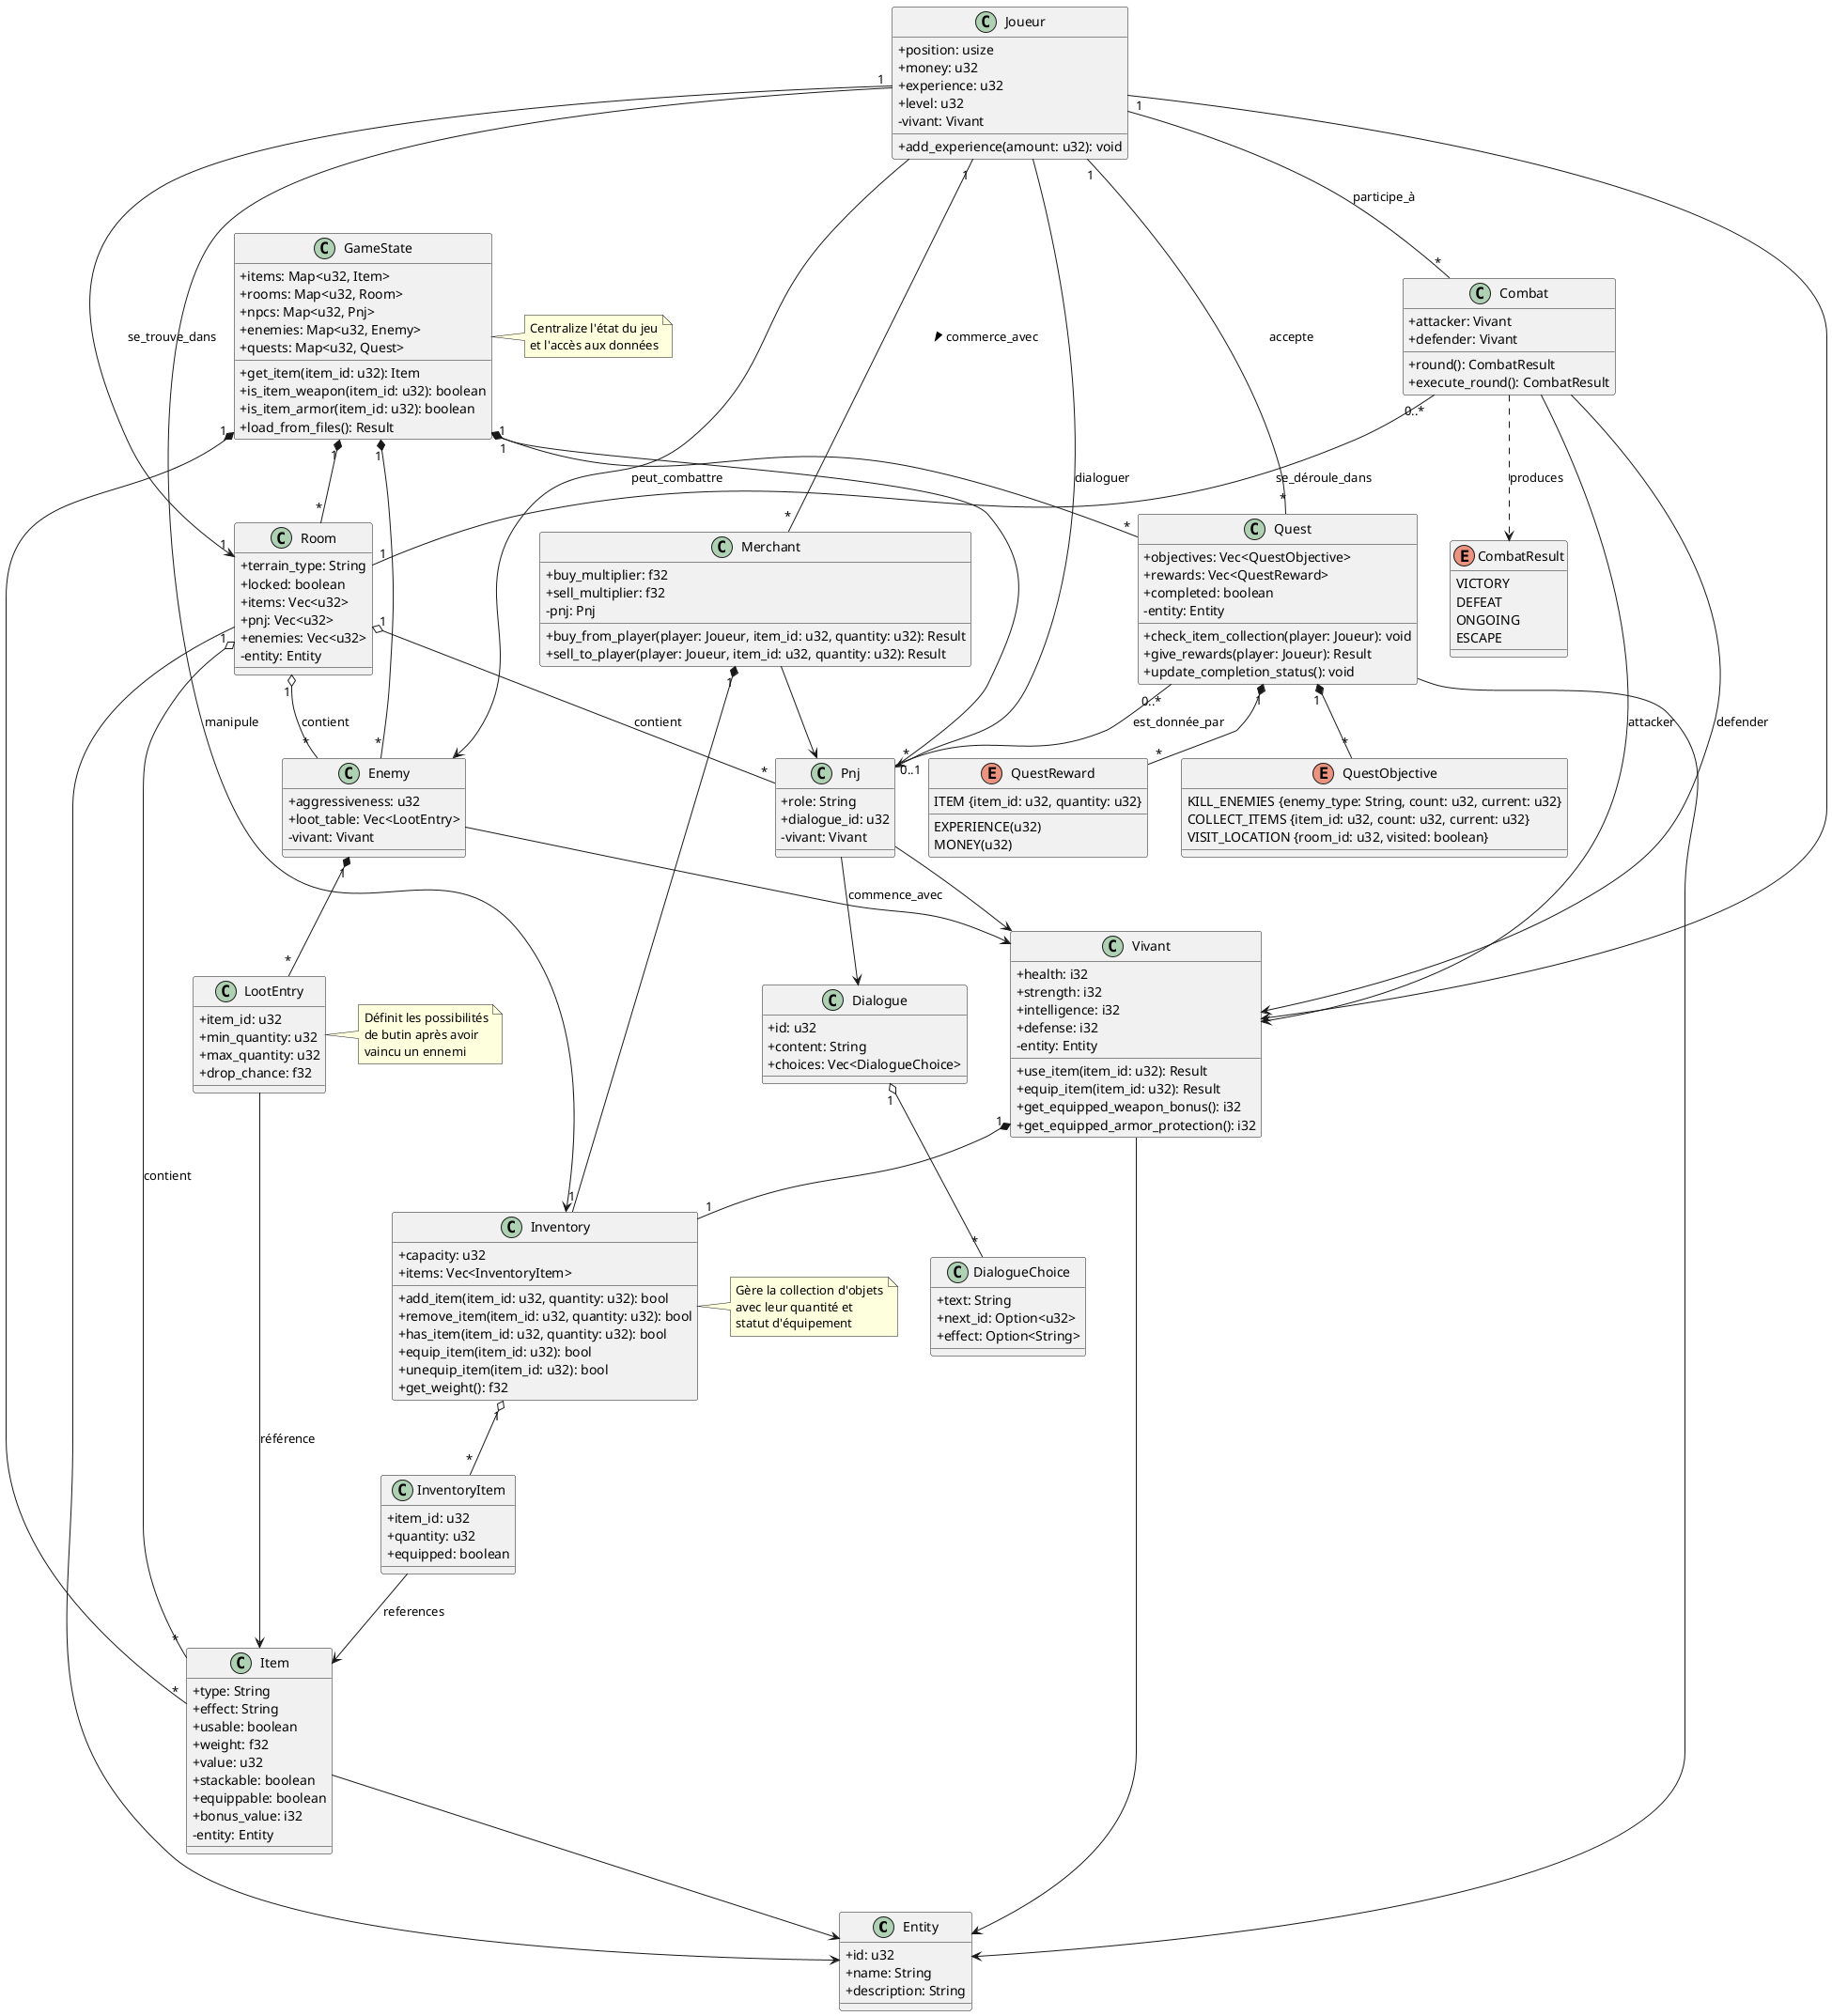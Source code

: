 @startuml
skinparam classAttributeIconSize 0

'============================='
'        CLASSES DE BASE'
'============================='
class Entity {
  +id: u32
  +name: String
  +description: String
}

class Item {
  +type: String
  +effect: String
  +usable: boolean
  +weight: f32
  +value: u32
  +stackable: boolean
  +equippable: boolean
  +bonus_value: i32
  -entity: Entity
}

class Room {
  +terrain_type: String
  +locked: boolean
  +items: Vec<u32>
  +pnj: Vec<u32>
  +enemies: Vec<u32>
  -entity: Entity
}

'============================='
'        INVENTAIRE'
'============================='
class Inventory {
  +capacity: u32
  +items: Vec<InventoryItem>
  +add_item(item_id: u32, quantity: u32): bool
  +remove_item(item_id: u32, quantity: u32): bool
  +has_item(item_id: u32, quantity: u32): bool
  +equip_item(item_id: u32): bool
  +unequip_item(item_id: u32): bool
  +get_weight(): f32
}

class InventoryItem {
  +item_id: u32
  +quantity: u32
  +equipped: boolean
}

'============================='
'        VIVANTS'
'============================='
class Vivant {
  +health: i32
  +strength: i32
  +intelligence: i32
  +defense: i32
  +use_item(item_id: u32): Result
  +equip_item(item_id: u32): Result
  +get_equipped_weapon_bonus(): i32
  +get_equipped_armor_protection(): i32
  -entity: Entity
}

class Joueur {
  +position: usize
  +money: u32
  +experience: u32
  +level: u32
  +add_experience(amount: u32): void
  -vivant: Vivant
}

class Pnj {
  +role: String
  +dialogue_id: u32
  -vivant: Vivant
}

class Enemy {
  +aggressiveness: u32
  +loot_table: Vec<LootEntry>
  -vivant: Vivant
}

class Merchant {
  +buy_multiplier: f32
  +sell_multiplier: f32
  +buy_from_player(player: Joueur, item_id: u32, quantity: u32): Result
  +sell_to_player(player: Joueur, item_id: u32, quantity: u32): Result
  -pnj: Pnj
}

class LootEntry {
  +item_id: u32
  +min_quantity: u32
  +max_quantity: u32
  +drop_chance: f32
}

'============================='
'        DIALOGUES'
'============================='
class Dialogue {
  +id: u32
  +content: String
  +choices: Vec<DialogueChoice>
}

class DialogueChoice {
  +text: String
  +next_id: Option<u32>
  +effect: Option<String>
}

'============================='
'        COMBAT'
'============================='
class Combat {
  +attacker: Vivant
  +defender: Vivant
  +round(): CombatResult
  +execute_round(): CombatResult
}

enum CombatResult {
  VICTORY
  DEFEAT
  ONGOING
  ESCAPE
}

'============================='
'        QUÊTES'
'============================='
class Quest {
  +objectives: Vec<QuestObjective>
  +rewards: Vec<QuestReward>
  +completed: boolean
  +check_item_collection(player: Joueur): void
  +give_rewards(player: Joueur): Result
  +update_completion_status(): void
  -entity: Entity
}

enum QuestObjective {
  KILL_ENEMIES {enemy_type: String, count: u32, current: u32}
  COLLECT_ITEMS {item_id: u32, count: u32, current: u32}
  VISIT_LOCATION {room_id: u32, visited: boolean}
}

enum QuestReward {
  ITEM {item_id: u32, quantity: u32}
  EXPERIENCE(u32)
  MONEY(u32)
}

'============================='
'        ÉTAT DU JEU'
'============================='
class GameState {
  +items: Map<u32, Item>
  +rooms: Map<u32, Room>
  +npcs: Map<u32, Pnj>
  +enemies: Map<u32, Enemy>
  +quests: Map<u32, Quest>
  +get_item(item_id: u32): Item
  +is_item_weapon(item_id: u32): boolean
  +is_item_armor(item_id: u32): boolean
  +load_from_files(): Result
}

'============================='
'        RELATIONS'
'============================='
Vivant --> Entity
Vivant "1" *-- "1" Inventory
Inventory "1" o-- "*" InventoryItem
InventoryItem --> Item : references

Joueur --> Vivant
Pnj --> Vivant
Enemy --> Vivant
Enemy "1" *-- "*" LootEntry
Merchant --> Pnj
Merchant "1" *-- "1" Inventory

Item --> Entity
Room --> Entity
Quest --> Entity

Joueur --> Pnj : dialoguer
Joueur --> Enemy : peut_combattre
Joueur "1" -- "*" Quest : accepte
Joueur "1" -- "*" Merchant : commerce_avec >
Joueur "1" -- "*" Combat : participe_à
Joueur "1" --> "1" Room : se_trouve_dans
Joueur --> Inventory : manipule

Dialogue "1" o-- "*" DialogueChoice
Pnj --> Dialogue : commence_avec

Combat --> Vivant : attacker
Combat --> Vivant : defender
Combat ..> CombatResult : produces
Combat "0..*" -- "1" Room : se_déroule_dans

Quest "1" *-- "*" QuestObjective
Quest "1" *-- "*" QuestReward
Quest "0..*" -- "0..1" Pnj : est_donnée_par

GameState "1" *-- "*" Item
GameState "1" *-- "*" Room
GameState "1" *-- "*" Pnj
GameState "1" *-- "*" Enemy
GameState "1" *-- "*" Quest

Room "1" o-- "*" Item : contient
Room "1" o-- "*" Pnj : contient
Room "1" o-- "*" Enemy : contient

LootEntry --> Item : référence



'============================='
'        NOTES POUR CLARTÉ'
'============================='
note right of Inventory
  Gère la collection d'objets
  avec leur quantité et
  statut d'équipement
end note

note right of LootEntry
  Définit les possibilités
  de butin après avoir
  vaincu un ennemi
end note

note right of GameState
  Centralize l'état du jeu
  et l'accès aux données
end note

@enduml